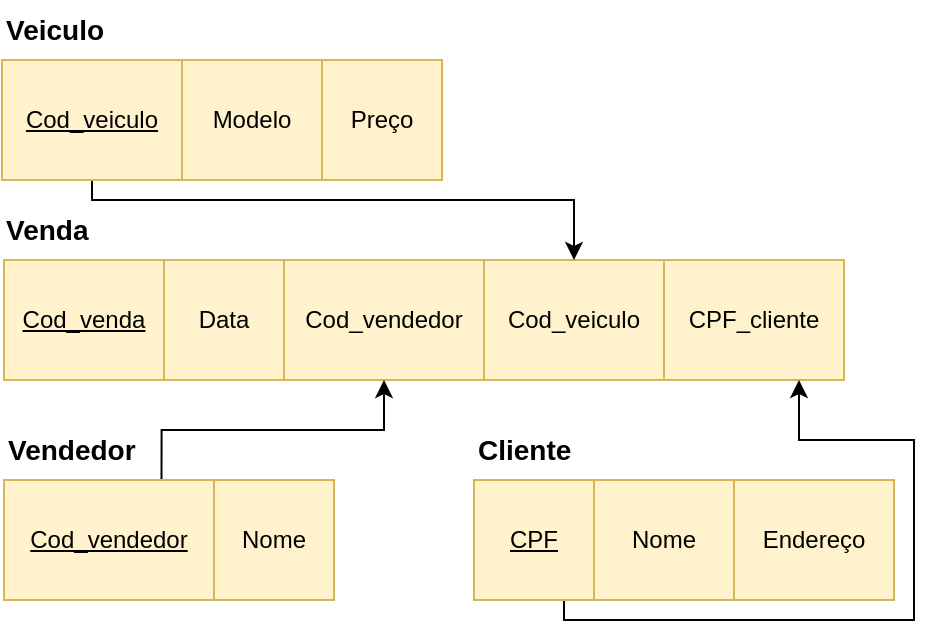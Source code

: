 <mxfile version="21.1.1" type="github">
  <diagram name="Página-1" id="kZkRJ4Y5xZ0ikxRFt28S">
    <mxGraphModel dx="574" dy="339" grid="1" gridSize="10" guides="1" tooltips="1" connect="1" arrows="1" fold="1" page="1" pageScale="1" pageWidth="827" pageHeight="1169" math="0" shadow="0">
      <root>
        <mxCell id="0" />
        <mxCell id="1" parent="0" />
        <mxCell id="rwcHsPqlEcL446Yb8pKd-1" value="&lt;b&gt;&lt;font style=&quot;font-size: 14px;&quot;&gt;Venda&lt;/font&gt;&lt;/b&gt;" style="text;html=1;strokeColor=none;fillColor=none;align=left;verticalAlign=middle;whiteSpace=wrap;rounded=0;" vertex="1" parent="1">
          <mxGeometry x="244" y="210" width="60" height="30" as="geometry" />
        </mxCell>
        <mxCell id="rwcHsPqlEcL446Yb8pKd-2" value="Data" style="rounded=0;whiteSpace=wrap;html=1;fillColor=#fff2cc;strokeColor=#d6b656;" vertex="1" parent="1">
          <mxGeometry x="325" y="240" width="60" height="60" as="geometry" />
        </mxCell>
        <mxCell id="rwcHsPqlEcL446Yb8pKd-3" value="Cod_vendedor" style="rounded=0;whiteSpace=wrap;html=1;fillColor=#fff2cc;strokeColor=#d6b656;" vertex="1" parent="1">
          <mxGeometry x="385" y="240" width="100" height="60" as="geometry" />
        </mxCell>
        <mxCell id="rwcHsPqlEcL446Yb8pKd-4" value="CPF_cliente" style="rounded=0;whiteSpace=wrap;html=1;fillColor=#fff2cc;strokeColor=#d6b656;" vertex="1" parent="1">
          <mxGeometry x="575" y="240" width="90" height="60" as="geometry" />
        </mxCell>
        <mxCell id="rwcHsPqlEcL446Yb8pKd-5" value="Cod_veiculo" style="rounded=0;whiteSpace=wrap;html=1;fillColor=#fff2cc;strokeColor=#d6b656;" vertex="1" parent="1">
          <mxGeometry x="485" y="240" width="90" height="60" as="geometry" />
        </mxCell>
        <mxCell id="rwcHsPqlEcL446Yb8pKd-6" value="&lt;b&gt;&lt;font style=&quot;font-size: 14px;&quot;&gt;Veiculo&lt;/font&gt;&lt;/b&gt;" style="text;html=1;strokeColor=none;fillColor=none;align=left;verticalAlign=middle;whiteSpace=wrap;rounded=0;" vertex="1" parent="1">
          <mxGeometry x="244" y="110" width="60" height="30" as="geometry" />
        </mxCell>
        <mxCell id="rwcHsPqlEcL446Yb8pKd-12" style="edgeStyle=orthogonalEdgeStyle;rounded=0;orthogonalLoop=1;jettySize=auto;html=1;exitX=0.5;exitY=1;exitDx=0;exitDy=0;entryX=0.5;entryY=0;entryDx=0;entryDy=0;" edge="1" parent="1" source="rwcHsPqlEcL446Yb8pKd-7" target="rwcHsPqlEcL446Yb8pKd-5">
          <mxGeometry relative="1" as="geometry">
            <Array as="points">
              <mxPoint x="289" y="210" />
              <mxPoint x="530" y="210" />
            </Array>
          </mxGeometry>
        </mxCell>
        <mxCell id="rwcHsPqlEcL446Yb8pKd-7" value="&lt;u&gt;Cod_veiculo&lt;/u&gt;" style="rounded=0;whiteSpace=wrap;html=1;fillColor=#fff2cc;strokeColor=#d6b656;" vertex="1" parent="1">
          <mxGeometry x="244" y="140" width="90" height="60" as="geometry" />
        </mxCell>
        <mxCell id="rwcHsPqlEcL446Yb8pKd-8" value="Modelo" style="rounded=0;whiteSpace=wrap;html=1;fillColor=#fff2cc;strokeColor=#d6b656;" vertex="1" parent="1">
          <mxGeometry x="334" y="140" width="70" height="60" as="geometry" />
        </mxCell>
        <mxCell id="rwcHsPqlEcL446Yb8pKd-9" value="Preço" style="rounded=0;whiteSpace=wrap;html=1;fillColor=#fff2cc;strokeColor=#d6b656;" vertex="1" parent="1">
          <mxGeometry x="404" y="140" width="60" height="60" as="geometry" />
        </mxCell>
        <mxCell id="rwcHsPqlEcL446Yb8pKd-11" value="&lt;u&gt;Cod_venda&lt;/u&gt;" style="rounded=0;whiteSpace=wrap;html=1;fillColor=#fff2cc;strokeColor=#d6b656;" vertex="1" parent="1">
          <mxGeometry x="245" y="240" width="80" height="60" as="geometry" />
        </mxCell>
        <mxCell id="rwcHsPqlEcL446Yb8pKd-14" value="&lt;b&gt;&lt;font style=&quot;font-size: 14px;&quot;&gt;Vendedor&lt;/font&gt;&lt;/b&gt;" style="text;html=1;strokeColor=none;fillColor=none;align=left;verticalAlign=middle;whiteSpace=wrap;rounded=0;" vertex="1" parent="1">
          <mxGeometry x="245" y="320" width="65" height="30" as="geometry" />
        </mxCell>
        <mxCell id="rwcHsPqlEcL446Yb8pKd-17" style="edgeStyle=orthogonalEdgeStyle;rounded=0;orthogonalLoop=1;jettySize=auto;html=1;exitX=0.75;exitY=0;exitDx=0;exitDy=0;entryX=0.5;entryY=1;entryDx=0;entryDy=0;" edge="1" parent="1" source="rwcHsPqlEcL446Yb8pKd-15" target="rwcHsPqlEcL446Yb8pKd-3">
          <mxGeometry relative="1" as="geometry" />
        </mxCell>
        <mxCell id="rwcHsPqlEcL446Yb8pKd-15" value="&lt;u&gt;Cod_vendedor&lt;/u&gt;" style="rounded=0;whiteSpace=wrap;html=1;fillColor=#fff2cc;strokeColor=#d6b656;" vertex="1" parent="1">
          <mxGeometry x="245" y="350" width="105" height="60" as="geometry" />
        </mxCell>
        <mxCell id="rwcHsPqlEcL446Yb8pKd-16" value="Nome" style="rounded=0;whiteSpace=wrap;html=1;fillColor=#fff2cc;strokeColor=#d6b656;" vertex="1" parent="1">
          <mxGeometry x="350" y="350" width="60" height="60" as="geometry" />
        </mxCell>
        <mxCell id="rwcHsPqlEcL446Yb8pKd-19" value="&lt;b&gt;&lt;font style=&quot;font-size: 14px;&quot;&gt;Cliente&lt;/font&gt;&lt;/b&gt;" style="text;html=1;strokeColor=none;fillColor=none;align=left;verticalAlign=middle;whiteSpace=wrap;rounded=0;" vertex="1" parent="1">
          <mxGeometry x="480" y="320" width="65" height="30" as="geometry" />
        </mxCell>
        <mxCell id="rwcHsPqlEcL446Yb8pKd-25" style="edgeStyle=orthogonalEdgeStyle;rounded=0;orthogonalLoop=1;jettySize=auto;html=1;exitX=0.75;exitY=1;exitDx=0;exitDy=0;entryX=0.75;entryY=1;entryDx=0;entryDy=0;" edge="1" parent="1" source="rwcHsPqlEcL446Yb8pKd-20" target="rwcHsPqlEcL446Yb8pKd-4">
          <mxGeometry relative="1" as="geometry">
            <Array as="points">
              <mxPoint x="525" y="420" />
              <mxPoint x="700" y="420" />
              <mxPoint x="700" y="330" />
              <mxPoint x="642" y="330" />
            </Array>
          </mxGeometry>
        </mxCell>
        <mxCell id="rwcHsPqlEcL446Yb8pKd-20" value="&lt;u&gt;CPF&lt;/u&gt;" style="rounded=0;whiteSpace=wrap;html=1;fillColor=#fff2cc;strokeColor=#d6b656;" vertex="1" parent="1">
          <mxGeometry x="480" y="350" width="60" height="60" as="geometry" />
        </mxCell>
        <mxCell id="rwcHsPqlEcL446Yb8pKd-21" value="Nome" style="rounded=0;whiteSpace=wrap;html=1;fillColor=#fff2cc;strokeColor=#d6b656;" vertex="1" parent="1">
          <mxGeometry x="540" y="350" width="70" height="60" as="geometry" />
        </mxCell>
        <mxCell id="rwcHsPqlEcL446Yb8pKd-22" value="Endereço" style="rounded=0;whiteSpace=wrap;html=1;fillColor=#fff2cc;strokeColor=#d6b656;" vertex="1" parent="1">
          <mxGeometry x="610" y="350" width="80" height="60" as="geometry" />
        </mxCell>
      </root>
    </mxGraphModel>
  </diagram>
</mxfile>
